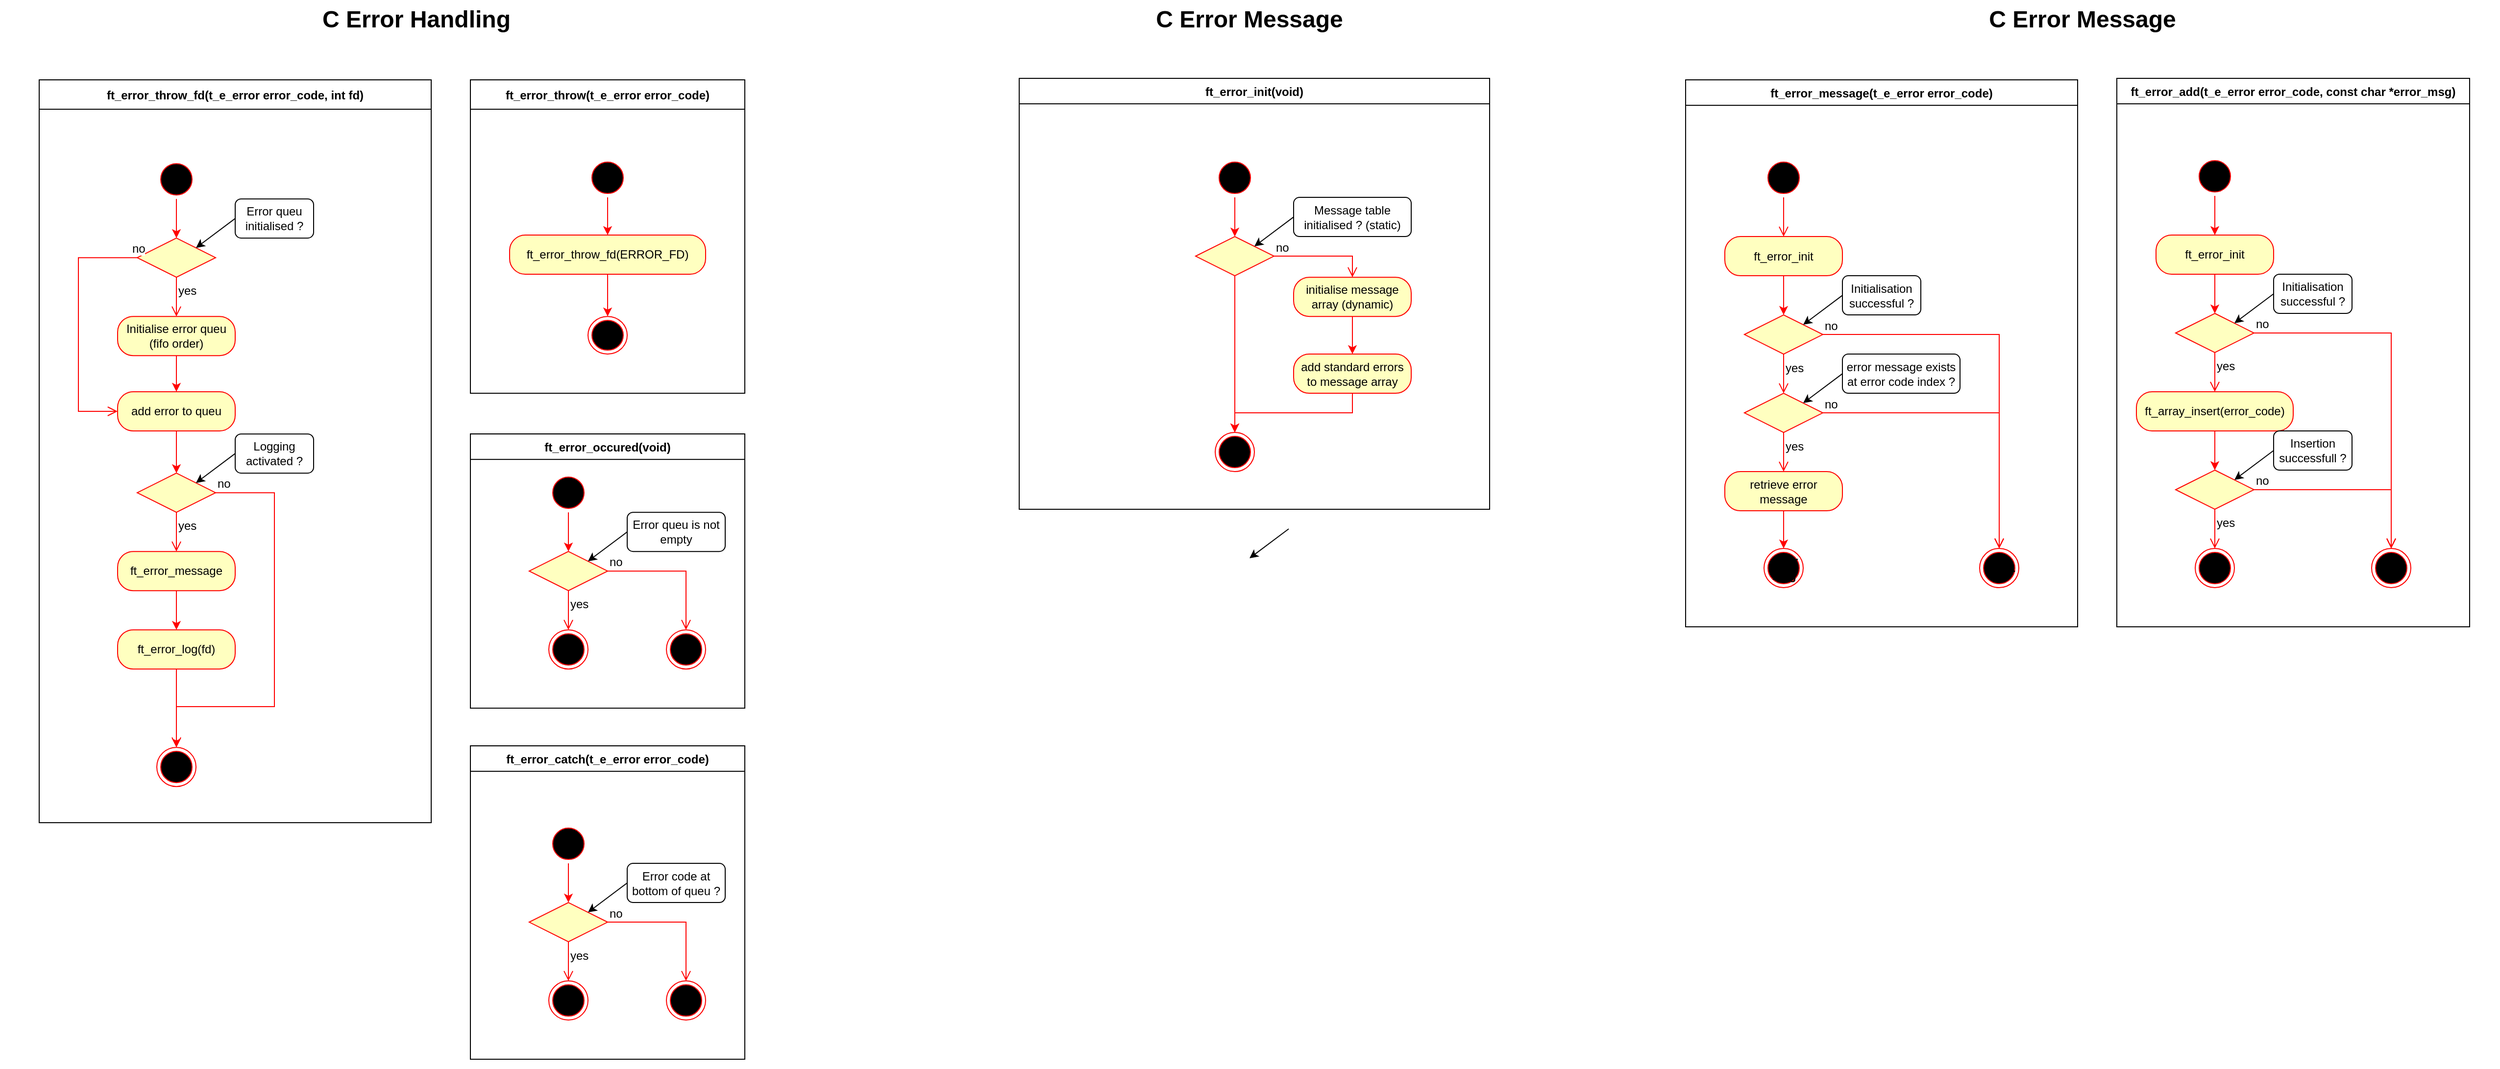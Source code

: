 <mxfile version="20.3.0" type="device"><diagram id="s4nt5JwHu6qUkKBdxJaM" name="Page-1"><mxGraphModel dx="1292" dy="783" grid="1" gridSize="10" guides="1" tooltips="1" connect="1" arrows="1" fold="1" page="1" pageScale="1" pageWidth="850" pageHeight="1100" math="0" shadow="0"><root><mxCell id="0"/><mxCell id="1" parent="0"/><mxCell id="9VE9Xsdnmt-bFw5HhB6M-2" value="" style="rounded=0;whiteSpace=wrap;html=1;strokeColor=default;fontSize=12;fillColor=none;" vertex="1" parent="1"><mxGeometry x="1040" y="80" width="480" height="440" as="geometry"/></mxCell><mxCell id="h3yxT8eMC9dMR3vsySOS-72" value="" style="rounded=0;whiteSpace=wrap;html=1;strokeColor=default;fontSize=12;fillColor=none;" parent="1" vertex="1"><mxGeometry x="1720" y="81.54" width="400" height="558.46" as="geometry"/></mxCell><mxCell id="h3yxT8eMC9dMR3vsySOS-24" value="" style="rounded=0;whiteSpace=wrap;html=1;strokeColor=default;fontSize=12;fillColor=none;" parent="1" vertex="1"><mxGeometry x="480" y="81.54" width="280" height="320" as="geometry"/></mxCell><mxCell id="h3yxT8eMC9dMR3vsySOS-1" value="C Error Handling" style="text;html=1;strokeColor=none;fillColor=none;align=center;verticalAlign=middle;whiteSpace=wrap;rounded=0;fontStyle=1;fontSize=24;" parent="1" vertex="1"><mxGeometry width="850" height="40" as="geometry"/></mxCell><mxCell id="h3yxT8eMC9dMR3vsySOS-196" style="edgeStyle=orthogonalEdgeStyle;rounded=0;sketch=0;orthogonalLoop=1;jettySize=auto;html=1;entryX=0.5;entryY=0;entryDx=0;entryDy=0;strokeColor=#FF0000;fontFamily=Helvetica;fontSize=12;fontColor=#7EA6E0;" parent="1" source="h3yxT8eMC9dMR3vsySOS-3" target="h3yxT8eMC9dMR3vsySOS-195" edge="1"><mxGeometry relative="1" as="geometry"/></mxCell><mxCell id="h3yxT8eMC9dMR3vsySOS-3" value="" style="ellipse;html=1;shape=startState;fillColor=#000000;strokeColor=#ff0000;fontSize=12;" parent="1" vertex="1"><mxGeometry x="600" y="161.54" width="40" height="40" as="geometry"/></mxCell><mxCell id="h3yxT8eMC9dMR3vsySOS-25" value="ft_error_throw(t_e_error error_code)" style="text;align=center;fontStyle=1;verticalAlign=middle;spacingLeft=3;spacingRight=3;strokeColor=default;rotatable=0;points=[[0,0.5],[1,0.5]];portConstraint=eastwest;rounded=0;fontSize=12;fillColor=default;" parent="1" vertex="1"><mxGeometry x="480" y="81.54" width="280" height="30" as="geometry"/></mxCell><mxCell id="h3yxT8eMC9dMR3vsySOS-29" value="" style="rounded=0;whiteSpace=wrap;html=1;strokeColor=default;fontSize=12;fillColor=none;" parent="1" vertex="1"><mxGeometry x="480" y="443.08" width="280" height="280" as="geometry"/></mxCell><mxCell id="h3yxT8eMC9dMR3vsySOS-30" value="ft_error_occured(void)" style="text;align=center;fontStyle=1;verticalAlign=middle;spacingLeft=3;spacingRight=3;strokeColor=default;rotatable=0;points=[[0,0.5],[1,0.5]];portConstraint=eastwest;rounded=0;fontSize=12;fillColor=default;" parent="1" vertex="1"><mxGeometry x="480" y="443.08" width="280" height="26" as="geometry"/></mxCell><mxCell id="h3yxT8eMC9dMR3vsySOS-39" style="edgeStyle=orthogonalEdgeStyle;rounded=0;orthogonalLoop=1;jettySize=auto;html=1;entryX=0.5;entryY=0;entryDx=0;entryDy=0;strokeColor=#FF0000;fontSize=12;" parent="1" source="h3yxT8eMC9dMR3vsySOS-35" target="h3yxT8eMC9dMR3vsySOS-36" edge="1"><mxGeometry relative="1" as="geometry"/></mxCell><mxCell id="h3yxT8eMC9dMR3vsySOS-35" value="" style="ellipse;html=1;shape=startState;fillColor=#000000;strokeColor=#ff0000;fontSize=12;" parent="1" vertex="1"><mxGeometry x="560" y="483.08" width="40" height="40" as="geometry"/></mxCell><mxCell id="h3yxT8eMC9dMR3vsySOS-36" value="" style="rhombus;whiteSpace=wrap;html=1;fillColor=#ffffc0;strokeColor=#ff0000;rounded=0;fontSize=12;" parent="1" vertex="1"><mxGeometry x="540" y="563.08" width="80" height="40" as="geometry"/></mxCell><mxCell id="h3yxT8eMC9dMR3vsySOS-37" value="no" style="edgeStyle=orthogonalEdgeStyle;html=1;align=left;verticalAlign=bottom;endArrow=open;endSize=8;strokeColor=#ff0000;rounded=0;fontSize=12;entryX=0.5;entryY=0;entryDx=0;entryDy=0;" parent="1" source="h3yxT8eMC9dMR3vsySOS-36" target="h3yxT8eMC9dMR3vsySOS-43" edge="1"><mxGeometry x="-1" relative="1" as="geometry"><mxPoint x="720" y="583.08" as="targetPoint"/></mxGeometry></mxCell><mxCell id="h3yxT8eMC9dMR3vsySOS-38" value="yes" style="edgeStyle=orthogonalEdgeStyle;html=1;align=left;verticalAlign=top;endArrow=open;endSize=8;strokeColor=#ff0000;rounded=0;fontSize=12;" parent="1" source="h3yxT8eMC9dMR3vsySOS-36" edge="1"><mxGeometry x="-1" relative="1" as="geometry"><mxPoint x="580" y="643.08" as="targetPoint"/></mxGeometry></mxCell><mxCell id="h3yxT8eMC9dMR3vsySOS-40" value="Error queu is not empty" style="text;html=1;strokeColor=default;fillColor=none;align=center;verticalAlign=middle;whiteSpace=wrap;rounded=1;fontSize=12;" parent="1" vertex="1"><mxGeometry x="640" y="523.08" width="100" height="40" as="geometry"/></mxCell><mxCell id="h3yxT8eMC9dMR3vsySOS-41" style="rounded=0;orthogonalLoop=1;jettySize=auto;html=1;fontSize=12;exitX=0;exitY=0.5;exitDx=0;exitDy=0;entryX=1;entryY=0;entryDx=0;entryDy=0;" parent="1" source="h3yxT8eMC9dMR3vsySOS-40" target="h3yxT8eMC9dMR3vsySOS-36" edge="1"><mxGeometry relative="1" as="geometry"><mxPoint x="600" y="573.08" as="targetPoint"/></mxGeometry></mxCell><mxCell id="h3yxT8eMC9dMR3vsySOS-42" value="true" style="ellipse;html=1;shape=endState;fillColor=#000000;strokeColor=#ff0000;rounded=0;fontSize=12;fontStyle=1" parent="1" vertex="1"><mxGeometry x="560" y="643.08" width="40" height="40" as="geometry"/></mxCell><mxCell id="h3yxT8eMC9dMR3vsySOS-43" value="false" style="ellipse;html=1;shape=endState;fillColor=#000000;strokeColor=#ff0000;rounded=0;fontSize=12;fontStyle=1" parent="1" vertex="1"><mxGeometry x="680" y="643.08" width="40" height="40" as="geometry"/></mxCell><mxCell id="h3yxT8eMC9dMR3vsySOS-44" value="" style="rounded=0;whiteSpace=wrap;html=1;strokeColor=default;fontSize=12;fillColor=none;" parent="1" vertex="1"><mxGeometry x="480" y="761.54" width="280" height="320" as="geometry"/></mxCell><mxCell id="h3yxT8eMC9dMR3vsySOS-45" value="ft_error_catch(t_e_error error_code)" style="text;align=center;fontStyle=1;verticalAlign=middle;spacingLeft=3;spacingRight=3;strokeColor=default;rotatable=0;points=[[0,0.5],[1,0.5]];portConstraint=eastwest;rounded=0;fontSize=12;fillColor=default;" parent="1" vertex="1"><mxGeometry x="480" y="761.54" width="280" height="26" as="geometry"/></mxCell><mxCell id="h3yxT8eMC9dMR3vsySOS-50" style="edgeStyle=orthogonalEdgeStyle;rounded=0;orthogonalLoop=1;jettySize=auto;html=1;entryX=0.5;entryY=0;entryDx=0;entryDy=0;strokeColor=#FF0000;fontSize=12;" parent="1" source="h3yxT8eMC9dMR3vsySOS-46" target="h3yxT8eMC9dMR3vsySOS-47" edge="1"><mxGeometry relative="1" as="geometry"/></mxCell><mxCell id="h3yxT8eMC9dMR3vsySOS-46" value="" style="ellipse;html=1;shape=startState;fillColor=#000000;strokeColor=#ff0000;fontSize=12;" parent="1" vertex="1"><mxGeometry x="560" y="841.54" width="40" height="40" as="geometry"/></mxCell><mxCell id="h3yxT8eMC9dMR3vsySOS-47" value="" style="rhombus;whiteSpace=wrap;html=1;fillColor=#ffffc0;strokeColor=#ff0000;rounded=0;fontSize=12;" parent="1" vertex="1"><mxGeometry x="540" y="921.54" width="80" height="40" as="geometry"/></mxCell><mxCell id="h3yxT8eMC9dMR3vsySOS-48" value="no" style="edgeStyle=orthogonalEdgeStyle;html=1;align=left;verticalAlign=bottom;endArrow=open;endSize=8;strokeColor=#ff0000;rounded=0;fontSize=12;entryX=0.5;entryY=0;entryDx=0;entryDy=0;" parent="1" source="h3yxT8eMC9dMR3vsySOS-47" target="h3yxT8eMC9dMR3vsySOS-56" edge="1"><mxGeometry x="-1" relative="1" as="geometry"><mxPoint x="720" y="941.54" as="targetPoint"/></mxGeometry></mxCell><mxCell id="h3yxT8eMC9dMR3vsySOS-49" value="yes" style="edgeStyle=orthogonalEdgeStyle;html=1;align=left;verticalAlign=top;endArrow=open;endSize=8;strokeColor=#ff0000;rounded=0;fontSize=12;entryX=0.5;entryY=0;entryDx=0;entryDy=0;" parent="1" source="h3yxT8eMC9dMR3vsySOS-47" target="h3yxT8eMC9dMR3vsySOS-53" edge="1"><mxGeometry x="-1" relative="1" as="geometry"><mxPoint x="580" y="1001.54" as="targetPoint"/></mxGeometry></mxCell><mxCell id="h3yxT8eMC9dMR3vsySOS-51" value="Error code at bottom of queu ?" style="text;html=1;strokeColor=default;fillColor=none;align=center;verticalAlign=middle;whiteSpace=wrap;rounded=1;fontSize=12;" parent="1" vertex="1"><mxGeometry x="640" y="881.54" width="100" height="40" as="geometry"/></mxCell><mxCell id="h3yxT8eMC9dMR3vsySOS-52" style="rounded=0;orthogonalLoop=1;jettySize=auto;html=1;fontSize=12;exitX=0;exitY=0.5;exitDx=0;exitDy=0;entryX=1;entryY=0;entryDx=0;entryDy=0;" parent="1" source="h3yxT8eMC9dMR3vsySOS-51" target="h3yxT8eMC9dMR3vsySOS-47" edge="1"><mxGeometry relative="1" as="geometry"><mxPoint x="600.0" y="931.54" as="targetPoint"/></mxGeometry></mxCell><mxCell id="h3yxT8eMC9dMR3vsySOS-53" value="true" style="ellipse;html=1;shape=endState;fillColor=#000000;strokeColor=#ff0000;rounded=0;fontSize=12;fontStyle=1" parent="1" vertex="1"><mxGeometry x="560" y="1001.54" width="40" height="40" as="geometry"/></mxCell><mxCell id="h3yxT8eMC9dMR3vsySOS-56" value="false" style="ellipse;html=1;shape=endState;fillColor=#000000;strokeColor=#ff0000;rounded=0;fontSize=12;fontStyle=1" parent="1" vertex="1"><mxGeometry x="680" y="1001.54" width="40" height="40" as="geometry"/></mxCell><mxCell id="h3yxT8eMC9dMR3vsySOS-57" style="edgeStyle=orthogonalEdgeStyle;rounded=0;orthogonalLoop=1;jettySize=auto;html=1;exitX=0.5;exitY=1;exitDx=0;exitDy=0;strokeColor=#FF0000;fontSize=12;" parent="1" source="h3yxT8eMC9dMR3vsySOS-44" target="h3yxT8eMC9dMR3vsySOS-44" edge="1"><mxGeometry relative="1" as="geometry"/></mxCell><mxCell id="h3yxT8eMC9dMR3vsySOS-71" value="ft_error_message(t_e_error error_code)" style="text;align=center;fontStyle=1;verticalAlign=middle;spacingLeft=3;spacingRight=3;strokeColor=default;rotatable=0;points=[[0,0.5],[1,0.5]];portConstraint=eastwest;rounded=0;fontSize=12;fillColor=default;" parent="1" vertex="1"><mxGeometry x="1720" y="81.54" width="400" height="26" as="geometry"/></mxCell><mxCell id="h3yxT8eMC9dMR3vsySOS-73" value="" style="ellipse;html=1;shape=startState;fillColor=#000000;strokeColor=#ff0000;rounded=0;fontSize=12;" parent="1" vertex="1"><mxGeometry x="1800" y="161.54" width="40" height="40" as="geometry"/></mxCell><mxCell id="h3yxT8eMC9dMR3vsySOS-74" value="" style="edgeStyle=orthogonalEdgeStyle;html=1;verticalAlign=bottom;endArrow=open;endSize=8;strokeColor=#ff0000;rounded=0;fontSize=12;entryX=0.5;entryY=0;entryDx=0;entryDy=0;" parent="1" source="h3yxT8eMC9dMR3vsySOS-73" target="h3yxT8eMC9dMR3vsySOS-95" edge="1"><mxGeometry relative="1" as="geometry"><mxPoint x="1820" y="241.54" as="targetPoint"/></mxGeometry></mxCell><mxCell id="h3yxT8eMC9dMR3vsySOS-82" value="ft_error_init(void)" style="text;align=center;fontStyle=1;verticalAlign=middle;spacingLeft=3;spacingRight=3;strokeColor=default;rotatable=0;points=[[0,0.5],[1,0.5]];portConstraint=eastwest;rounded=0;fontSize=12;fillColor=default;" parent="1" vertex="1"><mxGeometry x="1040" y="80" width="480" height="26" as="geometry"/></mxCell><mxCell id="h3yxT8eMC9dMR3vsySOS-92" style="edgeStyle=orthogonalEdgeStyle;rounded=0;orthogonalLoop=1;jettySize=auto;html=1;entryX=0.5;entryY=0;entryDx=0;entryDy=0;strokeColor=#FF0000;fontFamily=Helvetica;fontSize=12;fontColor=default;" parent="1" source="h3yxT8eMC9dMR3vsySOS-84" target="h3yxT8eMC9dMR3vsySOS-87" edge="1"><mxGeometry relative="1" as="geometry"/></mxCell><mxCell id="h3yxT8eMC9dMR3vsySOS-84" value="" style="ellipse;html=1;shape=startState;fillColor=#000000;strokeColor=#ff0000;rounded=0;fontSize=12;" parent="1" vertex="1"><mxGeometry x="1240" y="161.54" width="40" height="40" as="geometry"/></mxCell><mxCell id="h3yxT8eMC9dMR3vsySOS-128" style="edgeStyle=orthogonalEdgeStyle;rounded=0;orthogonalLoop=1;jettySize=auto;html=1;entryX=0.5;entryY=0;entryDx=0;entryDy=0;strokeColor=#FF0000;fontFamily=Helvetica;fontSize=12;fontColor=default;" parent="1" source="h3yxT8eMC9dMR3vsySOS-85" target="h3yxT8eMC9dMR3vsySOS-131" edge="1"><mxGeometry relative="1" as="geometry"><mxPoint x="1380" y="401.54" as="targetPoint"/></mxGeometry></mxCell><mxCell id="h3yxT8eMC9dMR3vsySOS-85" value="initialise message array (dynamic)" style="rounded=1;whiteSpace=wrap;html=1;arcSize=40;fontColor=#000000;fillColor=#ffffc0;strokeColor=#ff0000;fontSize=12;" parent="1" vertex="1"><mxGeometry x="1320" y="283.08" width="120" height="40" as="geometry"/></mxCell><mxCell id="h3yxT8eMC9dMR3vsySOS-138" style="edgeStyle=orthogonalEdgeStyle;rounded=0;orthogonalLoop=1;jettySize=auto;html=1;exitX=0.5;exitY=1;exitDx=0;exitDy=0;entryX=0.5;entryY=0;entryDx=0;entryDy=0;strokeColor=#FF0000;fontFamily=Helvetica;fontSize=12;fontColor=default;" parent="1" source="h3yxT8eMC9dMR3vsySOS-87" target="h3yxT8eMC9dMR3vsySOS-124" edge="1"><mxGeometry relative="1" as="geometry"/></mxCell><mxCell id="h3yxT8eMC9dMR3vsySOS-87" value="" style="rhombus;whiteSpace=wrap;html=1;fillColor=#ffffc0;strokeColor=#ff0000;rounded=0;fontFamily=Helvetica;fontSize=12;fontColor=default;" parent="1" vertex="1"><mxGeometry x="1220" y="241.54" width="80" height="40" as="geometry"/></mxCell><mxCell id="h3yxT8eMC9dMR3vsySOS-88" value="no" style="edgeStyle=orthogonalEdgeStyle;html=1;align=left;verticalAlign=bottom;endArrow=open;endSize=8;strokeColor=#ff0000;rounded=0;fontFamily=Helvetica;fontSize=12;fontColor=default;entryX=0.5;entryY=0;entryDx=0;entryDy=0;" parent="1" source="h3yxT8eMC9dMR3vsySOS-87" target="h3yxT8eMC9dMR3vsySOS-85" edge="1"><mxGeometry x="-1" relative="1" as="geometry"><mxPoint x="1400" y="261.54" as="targetPoint"/></mxGeometry></mxCell><mxCell id="h3yxT8eMC9dMR3vsySOS-90" value="Message table initialised ? (static)" style="text;html=1;strokeColor=default;fillColor=none;align=center;verticalAlign=middle;whiteSpace=wrap;rounded=1;fontSize=12;" parent="1" vertex="1"><mxGeometry x="1320" y="201.54" width="120" height="40" as="geometry"/></mxCell><mxCell id="h3yxT8eMC9dMR3vsySOS-91" style="rounded=0;orthogonalLoop=1;jettySize=auto;html=1;fontSize=12;exitX=0;exitY=0.5;exitDx=0;exitDy=0;entryX=1;entryY=0;entryDx=0;entryDy=0;" parent="1" source="h3yxT8eMC9dMR3vsySOS-90" edge="1"><mxGeometry relative="1" as="geometry"><mxPoint x="1280" y="251.54" as="targetPoint"/></mxGeometry></mxCell><mxCell id="h3yxT8eMC9dMR3vsySOS-145" style="edgeStyle=orthogonalEdgeStyle;rounded=0;orthogonalLoop=1;jettySize=auto;html=1;entryX=0.5;entryY=0;entryDx=0;entryDy=0;strokeColor=#FF0000;fontFamily=Helvetica;fontSize=12;fontColor=default;" parent="1" source="h3yxT8eMC9dMR3vsySOS-95" target="h3yxT8eMC9dMR3vsySOS-140" edge="1"><mxGeometry relative="1" as="geometry"/></mxCell><mxCell id="h3yxT8eMC9dMR3vsySOS-95" value="ft_error_init" style="rounded=1;whiteSpace=wrap;html=1;arcSize=40;fontColor=#000000;fillColor=#ffffc0;strokeColor=#ff0000;fontSize=12;" parent="1" vertex="1"><mxGeometry x="1760" y="241.54" width="120" height="40" as="geometry"/></mxCell><mxCell id="h3yxT8eMC9dMR3vsySOS-102" value="" style="rhombus;whiteSpace=wrap;html=1;fillColor=#ffffc0;strokeColor=#ff0000;rounded=0;fontFamily=Helvetica;fontSize=12;fontColor=default;" parent="1" vertex="1"><mxGeometry x="1780" y="401.54" width="80" height="40" as="geometry"/></mxCell><mxCell id="h3yxT8eMC9dMR3vsySOS-103" value="no" style="edgeStyle=orthogonalEdgeStyle;html=1;align=left;verticalAlign=bottom;endArrow=open;endSize=8;strokeColor=#ff0000;rounded=0;fontFamily=Helvetica;fontSize=12;fontColor=default;entryX=0.5;entryY=0;entryDx=0;entryDy=0;" parent="1" source="h3yxT8eMC9dMR3vsySOS-102" target="h3yxT8eMC9dMR3vsySOS-109" edge="1"><mxGeometry x="-1" relative="1" as="geometry"><mxPoint x="1960" y="421.54" as="targetPoint"/></mxGeometry></mxCell><mxCell id="h3yxT8eMC9dMR3vsySOS-104" value="yes" style="edgeStyle=orthogonalEdgeStyle;html=1;align=left;verticalAlign=top;endArrow=open;endSize=8;strokeColor=#ff0000;rounded=0;fontFamily=Helvetica;fontSize=12;fontColor=default;entryX=0.5;entryY=0;entryDx=0;entryDy=0;" parent="1" source="h3yxT8eMC9dMR3vsySOS-102" target="h3yxT8eMC9dMR3vsySOS-224" edge="1"><mxGeometry x="-1" relative="1" as="geometry"><mxPoint x="1820" y="481.54" as="targetPoint"/></mxGeometry></mxCell><mxCell id="h3yxT8eMC9dMR3vsySOS-105" value="error message exists at error code index ?" style="text;html=1;strokeColor=default;fillColor=none;align=center;verticalAlign=middle;whiteSpace=wrap;rounded=1;fontSize=12;" parent="1" vertex="1"><mxGeometry x="1880" y="361.54" width="120" height="40" as="geometry"/></mxCell><mxCell id="h3yxT8eMC9dMR3vsySOS-106" style="rounded=0;orthogonalLoop=1;jettySize=auto;html=1;fontSize=12;exitX=0;exitY=0.5;exitDx=0;exitDy=0;entryX=1;entryY=0;entryDx=0;entryDy=0;" parent="1" source="h3yxT8eMC9dMR3vsySOS-105" target="h3yxT8eMC9dMR3vsySOS-102" edge="1"><mxGeometry relative="1" as="geometry"><mxPoint x="1840" y="411.54" as="targetPoint"/></mxGeometry></mxCell><mxCell id="h3yxT8eMC9dMR3vsySOS-109" value="NULL" style="ellipse;html=1;shape=endState;fillColor=#000000;strokeColor=#ff0000;rounded=0;fontFamily=Helvetica;fontSize=12;fontColor=default;fontStyle=1" parent="1" vertex="1"><mxGeometry x="2020" y="560" width="40" height="40" as="geometry"/></mxCell><mxCell id="h3yxT8eMC9dMR3vsySOS-110" value="" style="rounded=0;whiteSpace=wrap;html=1;strokeColor=default;fontSize=12;fillColor=none;" parent="1" vertex="1"><mxGeometry x="2160" y="80.0" width="360" height="560" as="geometry"/></mxCell><mxCell id="h3yxT8eMC9dMR3vsySOS-111" value="ft_error_add(t_e_error error_code, const char *error_msg)" style="text;align=center;fontStyle=1;verticalAlign=middle;spacingLeft=3;spacingRight=3;strokeColor=default;rotatable=0;points=[[0,0.5],[1,0.5]];portConstraint=eastwest;rounded=0;fontSize=12;fillColor=default;" parent="1" vertex="1"><mxGeometry x="2160" y="80.0" width="360" height="26" as="geometry"/></mxCell><mxCell id="h3yxT8eMC9dMR3vsySOS-155" style="edgeStyle=orthogonalEdgeStyle;rounded=0;orthogonalLoop=1;jettySize=auto;html=1;entryX=0.5;entryY=0;entryDx=0;entryDy=0;strokeColor=#FF0000;fontFamily=Helvetica;fontSize=12;fontColor=default;" parent="1" source="h3yxT8eMC9dMR3vsySOS-112" target="h3yxT8eMC9dMR3vsySOS-150" edge="1"><mxGeometry relative="1" as="geometry"/></mxCell><mxCell id="h3yxT8eMC9dMR3vsySOS-112" value="" style="ellipse;html=1;shape=startState;fillColor=#000000;strokeColor=#ff0000;rounded=0;fontSize=12;" parent="1" vertex="1"><mxGeometry x="2240" y="160.0" width="40" height="40" as="geometry"/></mxCell><mxCell id="h3yxT8eMC9dMR3vsySOS-121" style="edgeStyle=orthogonalEdgeStyle;rounded=0;orthogonalLoop=1;jettySize=auto;html=1;entryX=0.5;entryY=0;entryDx=0;entryDy=0;strokeColor=#FF0000;fontFamily=Helvetica;fontSize=12;fontColor=default;" parent="1" source="h3yxT8eMC9dMR3vsySOS-113" target="h3yxT8eMC9dMR3vsySOS-115" edge="1"><mxGeometry relative="1" as="geometry"/></mxCell><mxCell id="h3yxT8eMC9dMR3vsySOS-113" value="ft_array_insert(error_code)" style="rounded=1;whiteSpace=wrap;html=1;arcSize=40;fontColor=#000000;fillColor=#ffffc0;strokeColor=#ff0000;fontSize=12;" parent="1" vertex="1"><mxGeometry x="2180" y="400" width="160" height="40" as="geometry"/></mxCell><mxCell id="h3yxT8eMC9dMR3vsySOS-115" value="&amp;nbsp;" style="rhombus;whiteSpace=wrap;html=1;fillColor=#ffffc0;strokeColor=#ff0000;rounded=0;fontFamily=Helvetica;fontSize=12;fontColor=default;" parent="1" vertex="1"><mxGeometry x="2220" y="480" width="80" height="40" as="geometry"/></mxCell><mxCell id="h3yxT8eMC9dMR3vsySOS-116" value="no" style="edgeStyle=orthogonalEdgeStyle;html=1;align=left;verticalAlign=bottom;endArrow=open;endSize=8;strokeColor=#ff0000;rounded=0;fontFamily=Helvetica;fontSize=12;fontColor=default;entryX=0;entryY=0.5;entryDx=0;entryDy=0;" parent="1" source="h3yxT8eMC9dMR3vsySOS-115" target="h3yxT8eMC9dMR3vsySOS-123" edge="1"><mxGeometry x="-1" relative="1" as="geometry"><mxPoint x="2400" y="500" as="targetPoint"/></mxGeometry></mxCell><mxCell id="h3yxT8eMC9dMR3vsySOS-117" value="yes" style="edgeStyle=orthogonalEdgeStyle;html=1;align=left;verticalAlign=top;endArrow=open;endSize=8;strokeColor=#ff0000;rounded=0;fontFamily=Helvetica;fontSize=12;fontColor=default;" parent="1" source="h3yxT8eMC9dMR3vsySOS-115" edge="1"><mxGeometry x="-1" relative="1" as="geometry"><mxPoint x="2260" y="560" as="targetPoint"/></mxGeometry></mxCell><mxCell id="h3yxT8eMC9dMR3vsySOS-118" style="rounded=0;orthogonalLoop=1;jettySize=auto;html=1;fontSize=12;exitX=0;exitY=0.5;exitDx=0;exitDy=0;entryX=1;entryY=0;entryDx=0;entryDy=0;" parent="1" source="h3yxT8eMC9dMR3vsySOS-119" edge="1"><mxGeometry relative="1" as="geometry"><mxPoint x="2280" y="490" as="targetPoint"/></mxGeometry></mxCell><mxCell id="h3yxT8eMC9dMR3vsySOS-119" value="Insertion successfull ?" style="text;html=1;strokeColor=default;fillColor=none;align=center;verticalAlign=middle;whiteSpace=wrap;rounded=1;fontSize=12;" parent="1" vertex="1"><mxGeometry x="2320" y="440" width="80" height="40" as="geometry"/></mxCell><mxCell id="h3yxT8eMC9dMR3vsySOS-122" value="0" style="ellipse;html=1;shape=endState;fillColor=#000000;strokeColor=#ff0000;rounded=0;fontFamily=Helvetica;fontSize=12;fontColor=default;fontStyle=1" parent="1" vertex="1"><mxGeometry x="2240" y="560" width="40" height="40" as="geometry"/></mxCell><mxCell id="h3yxT8eMC9dMR3vsySOS-123" value="1" style="ellipse;html=1;shape=endState;fillColor=#000000;strokeColor=#ff0000;rounded=0;fontFamily=Helvetica;fontSize=12;fontColor=default;fontStyle=1;direction=south;" parent="1" vertex="1"><mxGeometry x="2420" y="560" width="40" height="40" as="geometry"/></mxCell><mxCell id="h3yxT8eMC9dMR3vsySOS-124" value="0" style="ellipse;html=1;shape=endState;fillColor=#000000;strokeColor=#ff0000;rounded=0;fontFamily=Helvetica;fontSize=12;fontColor=default;fontStyle=1" parent="1" vertex="1"><mxGeometry x="1240" y="441.54" width="40" height="40" as="geometry"/></mxCell><mxCell id="h3yxT8eMC9dMR3vsySOS-137" style="edgeStyle=orthogonalEdgeStyle;rounded=0;orthogonalLoop=1;jettySize=auto;html=1;exitX=0.5;exitY=1;exitDx=0;exitDy=0;entryX=0.5;entryY=0;entryDx=0;entryDy=0;strokeColor=#FF0000;fontFamily=Helvetica;fontSize=12;fontColor=default;" parent="1" source="h3yxT8eMC9dMR3vsySOS-131" target="h3yxT8eMC9dMR3vsySOS-124" edge="1"><mxGeometry relative="1" as="geometry"><mxPoint x="1535" y="561.54" as="targetPoint"/></mxGeometry></mxCell><mxCell id="h3yxT8eMC9dMR3vsySOS-131" value="add standard errors to message array" style="rounded=1;whiteSpace=wrap;html=1;arcSize=40;fontColor=#000000;fillColor=#ffffc0;strokeColor=#ff0000;fontSize=12;" parent="1" vertex="1"><mxGeometry x="1320" y="361.54" width="120" height="40" as="geometry"/></mxCell><mxCell id="h3yxT8eMC9dMR3vsySOS-136" style="rounded=0;orthogonalLoop=1;jettySize=auto;html=1;fontSize=12;exitX=0;exitY=0.5;exitDx=0;exitDy=0;entryX=1;entryY=0;entryDx=0;entryDy=0;" parent="1" target="h3yxT8eMC9dMR3vsySOS-132" edge="1"><mxGeometry relative="1" as="geometry"><mxPoint x="1275" y="570" as="targetPoint"/><mxPoint x="1315" y="540" as="sourcePoint"/></mxGeometry></mxCell><mxCell id="h3yxT8eMC9dMR3vsySOS-140" value="" style="rhombus;whiteSpace=wrap;html=1;fillColor=#ffffc0;strokeColor=#ff0000;rounded=0;fontFamily=Helvetica;fontSize=12;fontColor=default;" parent="1" vertex="1"><mxGeometry x="1780" y="321.54" width="80" height="40" as="geometry"/></mxCell><mxCell id="h3yxT8eMC9dMR3vsySOS-141" value="no" style="edgeStyle=orthogonalEdgeStyle;html=1;align=left;verticalAlign=bottom;endArrow=open;endSize=8;strokeColor=#ff0000;rounded=0;fontFamily=Helvetica;fontSize=12;fontColor=default;entryX=0.5;entryY=0;entryDx=0;entryDy=0;" parent="1" source="h3yxT8eMC9dMR3vsySOS-140" target="h3yxT8eMC9dMR3vsySOS-109" edge="1"><mxGeometry x="-1" relative="1" as="geometry"><mxPoint x="1960" y="341.54" as="targetPoint"/></mxGeometry></mxCell><mxCell id="h3yxT8eMC9dMR3vsySOS-142" value="yes" style="edgeStyle=orthogonalEdgeStyle;html=1;align=left;verticalAlign=top;endArrow=open;endSize=8;strokeColor=#ff0000;rounded=0;fontFamily=Helvetica;fontSize=12;fontColor=default;entryX=0.5;entryY=0;entryDx=0;entryDy=0;" parent="1" source="h3yxT8eMC9dMR3vsySOS-140" target="h3yxT8eMC9dMR3vsySOS-102" edge="1"><mxGeometry x="-1" relative="1" as="geometry"><mxPoint x="1820" y="401.54" as="targetPoint"/></mxGeometry></mxCell><mxCell id="h3yxT8eMC9dMR3vsySOS-143" value="Initialisation&lt;br&gt;successful ?" style="text;html=1;strokeColor=default;fillColor=none;align=center;verticalAlign=middle;whiteSpace=wrap;rounded=1;fontSize=12;" parent="1" vertex="1"><mxGeometry x="1880" y="281.54" width="80" height="40" as="geometry"/></mxCell><mxCell id="h3yxT8eMC9dMR3vsySOS-144" style="rounded=0;orthogonalLoop=1;jettySize=auto;html=1;fontSize=12;exitX=0;exitY=0.5;exitDx=0;exitDy=0;entryX=1;entryY=0;entryDx=0;entryDy=0;" parent="1" source="h3yxT8eMC9dMR3vsySOS-143" target="h3yxT8eMC9dMR3vsySOS-140" edge="1"><mxGeometry relative="1" as="geometry"><mxPoint x="1840" y="331.54" as="targetPoint"/></mxGeometry></mxCell><mxCell id="h3yxT8eMC9dMR3vsySOS-149" style="edgeStyle=orthogonalEdgeStyle;rounded=0;orthogonalLoop=1;jettySize=auto;html=1;entryX=0.5;entryY=0;entryDx=0;entryDy=0;strokeColor=#FF0000;fontFamily=Helvetica;fontSize=12;fontColor=default;" parent="1" source="h3yxT8eMC9dMR3vsySOS-150" target="h3yxT8eMC9dMR3vsySOS-151" edge="1"><mxGeometry relative="1" as="geometry"/></mxCell><mxCell id="h3yxT8eMC9dMR3vsySOS-150" value="ft_error_init" style="rounded=1;whiteSpace=wrap;html=1;arcSize=40;fontColor=#000000;fillColor=#ffffc0;strokeColor=#ff0000;fontSize=12;" parent="1" vertex="1"><mxGeometry x="2200" y="240.0" width="120" height="40" as="geometry"/></mxCell><mxCell id="h3yxT8eMC9dMR3vsySOS-151" value="" style="rhombus;whiteSpace=wrap;html=1;fillColor=#ffffc0;strokeColor=#ff0000;rounded=0;fontFamily=Helvetica;fontSize=12;fontColor=default;" parent="1" vertex="1"><mxGeometry x="2220" y="320" width="80" height="40" as="geometry"/></mxCell><mxCell id="h3yxT8eMC9dMR3vsySOS-152" value="yes" style="edgeStyle=orthogonalEdgeStyle;html=1;align=left;verticalAlign=top;endArrow=open;endSize=8;strokeColor=#ff0000;rounded=0;fontFamily=Helvetica;fontSize=12;fontColor=default;entryX=0.5;entryY=0;entryDx=0;entryDy=0;" parent="1" source="h3yxT8eMC9dMR3vsySOS-151" target="h3yxT8eMC9dMR3vsySOS-113" edge="1"><mxGeometry x="-1" relative="1" as="geometry"><mxPoint x="2260" y="400" as="targetPoint"/></mxGeometry></mxCell><mxCell id="h3yxT8eMC9dMR3vsySOS-153" value="Initialisation&lt;br&gt;successful ?" style="text;html=1;strokeColor=default;fillColor=none;align=center;verticalAlign=middle;whiteSpace=wrap;rounded=1;fontSize=12;" parent="1" vertex="1"><mxGeometry x="2320" y="280" width="80" height="40" as="geometry"/></mxCell><mxCell id="h3yxT8eMC9dMR3vsySOS-154" style="rounded=0;orthogonalLoop=1;jettySize=auto;html=1;fontSize=12;exitX=0;exitY=0.5;exitDx=0;exitDy=0;entryX=1;entryY=0;entryDx=0;entryDy=0;" parent="1" source="h3yxT8eMC9dMR3vsySOS-153" target="h3yxT8eMC9dMR3vsySOS-151" edge="1"><mxGeometry relative="1" as="geometry"><mxPoint x="2280" y="330" as="targetPoint"/></mxGeometry></mxCell><mxCell id="h3yxT8eMC9dMR3vsySOS-156" value="no" style="edgeStyle=orthogonalEdgeStyle;html=1;align=left;verticalAlign=bottom;endArrow=open;endSize=8;strokeColor=#ff0000;rounded=0;fontFamily=Helvetica;fontSize=12;fontColor=default;entryX=0;entryY=0.5;entryDx=0;entryDy=0;exitX=1;exitY=0.5;exitDx=0;exitDy=0;" parent="1" source="h3yxT8eMC9dMR3vsySOS-151" target="h3yxT8eMC9dMR3vsySOS-123" edge="1"><mxGeometry x="-1" relative="1" as="geometry"><mxPoint x="2490" y="-70.0" as="targetPoint"/><mxPoint x="2310" y="-210.0" as="sourcePoint"/><Array as="points"><mxPoint x="2440" y="340"/><mxPoint x="2440" y="560"/></Array></mxGeometry></mxCell><mxCell id="h3yxT8eMC9dMR3vsySOS-158" style="edgeStyle=orthogonalEdgeStyle;rounded=0;orthogonalLoop=1;jettySize=auto;html=1;exitX=0.5;exitY=1;exitDx=0;exitDy=0;strokeColor=#FF0000;fontFamily=Helvetica;fontSize=12;fontColor=default;" parent="1" source="h3yxT8eMC9dMR3vsySOS-110" target="h3yxT8eMC9dMR3vsySOS-110" edge="1"><mxGeometry relative="1" as="geometry"/></mxCell><mxCell id="h3yxT8eMC9dMR3vsySOS-159" value="C Error Message" style="text;html=1;strokeColor=none;fillColor=none;align=center;verticalAlign=middle;whiteSpace=wrap;rounded=0;fontStyle=1;fontSize=24;" parent="1" vertex="1"><mxGeometry x="850" width="850" height="40" as="geometry"/></mxCell><mxCell id="h3yxT8eMC9dMR3vsySOS-160" value="C Error Message" style="text;html=1;strokeColor=none;fillColor=none;align=center;verticalAlign=middle;whiteSpace=wrap;rounded=0;fontStyle=1;fontSize=24;" parent="1" vertex="1"><mxGeometry x="1700" width="850" height="40" as="geometry"/></mxCell><mxCell id="h3yxT8eMC9dMR3vsySOS-167" value="" style="rounded=0;whiteSpace=wrap;html=1;strokeColor=default;fontSize=12;fillColor=none;" parent="1" vertex="1"><mxGeometry x="40" y="81.54" width="400" height="758.46" as="geometry"/></mxCell><mxCell id="h3yxT8eMC9dMR3vsySOS-168" style="edgeStyle=orthogonalEdgeStyle;rounded=0;orthogonalLoop=1;jettySize=auto;html=1;entryX=0.5;entryY=0;entryDx=0;entryDy=0;strokeColor=#FF0000;fontFamily=Helvetica;fontSize=12;fontColor=default;" parent="1" source="h3yxT8eMC9dMR3vsySOS-169" target="h3yxT8eMC9dMR3vsySOS-170" edge="1"><mxGeometry relative="1" as="geometry"/></mxCell><mxCell id="h3yxT8eMC9dMR3vsySOS-169" value="" style="ellipse;html=1;shape=startState;fillColor=#000000;strokeColor=#ff0000;fontSize=12;" parent="1" vertex="1"><mxGeometry x="160" y="163.08" width="40" height="40" as="geometry"/></mxCell><mxCell id="h3yxT8eMC9dMR3vsySOS-170" value="" style="rhombus;whiteSpace=wrap;html=1;fillColor=#ffffc0;strokeColor=#ff0000;fontSize=12;" parent="1" vertex="1"><mxGeometry x="140" y="243.08" width="80" height="40" as="geometry"/></mxCell><mxCell id="h3yxT8eMC9dMR3vsySOS-172" value="yes" style="edgeStyle=orthogonalEdgeStyle;html=1;align=left;verticalAlign=top;endArrow=open;endSize=8;strokeColor=#ff0000;rounded=0;fontSize=12;" parent="1" source="h3yxT8eMC9dMR3vsySOS-170" edge="1"><mxGeometry x="-1" relative="1" as="geometry"><mxPoint x="180" y="323.08" as="targetPoint"/></mxGeometry></mxCell><mxCell id="h3yxT8eMC9dMR3vsySOS-173" style="rounded=0;orthogonalLoop=1;jettySize=auto;html=1;entryX=1;entryY=0;entryDx=0;entryDy=0;fontSize=12;exitX=0;exitY=0.5;exitDx=0;exitDy=0;" parent="1" source="h3yxT8eMC9dMR3vsySOS-174" target="h3yxT8eMC9dMR3vsySOS-170" edge="1"><mxGeometry relative="1" as="geometry"/></mxCell><mxCell id="h3yxT8eMC9dMR3vsySOS-174" value="Error queu initialised ?" style="text;html=1;strokeColor=default;fillColor=none;align=center;verticalAlign=middle;whiteSpace=wrap;rounded=1;fontSize=12;" parent="1" vertex="1"><mxGeometry x="240" y="203.08" width="80" height="40" as="geometry"/></mxCell><mxCell id="h3yxT8eMC9dMR3vsySOS-209" style="edgeStyle=orthogonalEdgeStyle;rounded=0;sketch=0;orthogonalLoop=1;jettySize=auto;html=1;entryX=0.5;entryY=0;entryDx=0;entryDy=0;strokeColor=#FF0000;fontFamily=Helvetica;fontSize=12;fontColor=#7EA6E0;" parent="1" source="h3yxT8eMC9dMR3vsySOS-176" target="h3yxT8eMC9dMR3vsySOS-178" edge="1"><mxGeometry relative="1" as="geometry"><mxPoint x="180" y="401.54" as="targetPoint"/></mxGeometry></mxCell><mxCell id="h3yxT8eMC9dMR3vsySOS-176" value="Initialise error queu (fifo order)" style="rounded=1;whiteSpace=wrap;html=1;arcSize=40;fontColor=#000000;fillColor=#ffffc0;strokeColor=#ff0000;fontSize=12;" parent="1" vertex="1"><mxGeometry x="120" y="323.08" width="120" height="40" as="geometry"/></mxCell><mxCell id="h3yxT8eMC9dMR3vsySOS-218" style="edgeStyle=orthogonalEdgeStyle;rounded=0;sketch=0;orthogonalLoop=1;jettySize=auto;html=1;exitX=0.5;exitY=1;exitDx=0;exitDy=0;entryX=0.5;entryY=0;entryDx=0;entryDy=0;strokeColor=#FF0000;fontFamily=Helvetica;fontSize=12;fontColor=#7EA6E0;" parent="1" source="h3yxT8eMC9dMR3vsySOS-178" target="h3yxT8eMC9dMR3vsySOS-180" edge="1"><mxGeometry relative="1" as="geometry"><mxPoint x="180" y="480" as="targetPoint"/></mxGeometry></mxCell><mxCell id="h3yxT8eMC9dMR3vsySOS-178" value="add error to queu" style="rounded=1;whiteSpace=wrap;html=1;arcSize=40;fontColor=#000000;fillColor=#ffffc0;strokeColor=#ff0000;fontSize=12;" parent="1" vertex="1"><mxGeometry x="120" y="400.0" width="120" height="40" as="geometry"/></mxCell><mxCell id="h3yxT8eMC9dMR3vsySOS-179" value="ft_error_throw_fd(t_e_error error_code, int fd)" style="text;align=center;fontStyle=1;verticalAlign=middle;spacingLeft=3;spacingRight=3;strokeColor=default;rotatable=0;points=[[0,0.5],[1,0.5]];portConstraint=eastwest;rounded=0;fontSize=12;fillColor=default;" parent="1" vertex="1"><mxGeometry x="40" y="81.54" width="400" height="30" as="geometry"/></mxCell><mxCell id="h3yxT8eMC9dMR3vsySOS-180" value="" style="rhombus;whiteSpace=wrap;html=1;fillColor=#ffffc0;strokeColor=#ff0000;rounded=0;fontSize=12;" parent="1" vertex="1"><mxGeometry x="140" y="483.08" width="80" height="40" as="geometry"/></mxCell><mxCell id="h3yxT8eMC9dMR3vsySOS-181" value="no" style="edgeStyle=orthogonalEdgeStyle;html=1;align=left;verticalAlign=bottom;endArrow=open;endSize=8;strokeColor=#ff0000;rounded=0;fontSize=12;entryX=0.5;entryY=0;entryDx=0;entryDy=0;" parent="1" source="h3yxT8eMC9dMR3vsySOS-180" target="h3yxT8eMC9dMR3vsySOS-189" edge="1"><mxGeometry x="-1" relative="1" as="geometry"><mxPoint x="320" y="503.08" as="targetPoint"/><Array as="points"><mxPoint x="280" y="502.54"/><mxPoint x="280" y="721.54"/><mxPoint x="180" y="721.54"/></Array></mxGeometry></mxCell><mxCell id="h3yxT8eMC9dMR3vsySOS-182" value="yes" style="edgeStyle=orthogonalEdgeStyle;html=1;align=left;verticalAlign=top;endArrow=open;endSize=8;strokeColor=#ff0000;rounded=0;fontSize=12;" parent="1" source="h3yxT8eMC9dMR3vsySOS-180" edge="1"><mxGeometry x="-1" relative="1" as="geometry"><mxPoint x="180" y="563.08" as="targetPoint"/></mxGeometry></mxCell><mxCell id="h3yxT8eMC9dMR3vsySOS-183" style="rounded=0;orthogonalLoop=1;jettySize=auto;html=1;entryX=1;entryY=0;entryDx=0;entryDy=0;fontSize=12;exitX=0;exitY=0.5;exitDx=0;exitDy=0;" parent="1" source="h3yxT8eMC9dMR3vsySOS-184" edge="1"><mxGeometry relative="1" as="geometry"><mxPoint x="200" y="493.08" as="targetPoint"/></mxGeometry></mxCell><mxCell id="h3yxT8eMC9dMR3vsySOS-184" value="Logging activated ?" style="text;html=1;strokeColor=default;fillColor=none;align=center;verticalAlign=middle;whiteSpace=wrap;rounded=1;fontSize=12;" parent="1" vertex="1"><mxGeometry x="240" y="443.08" width="80" height="40" as="geometry"/></mxCell><mxCell id="h3yxT8eMC9dMR3vsySOS-185" style="edgeStyle=orthogonalEdgeStyle;rounded=0;orthogonalLoop=1;jettySize=auto;html=1;entryX=0.5;entryY=0;entryDx=0;entryDy=0;strokeColor=#FF0000;fontSize=12;" parent="1" source="h3yxT8eMC9dMR3vsySOS-186" target="h3yxT8eMC9dMR3vsySOS-188" edge="1"><mxGeometry relative="1" as="geometry"/></mxCell><mxCell id="h3yxT8eMC9dMR3vsySOS-186" value="ft_error_message" style="rounded=1;whiteSpace=wrap;html=1;arcSize=40;fontColor=#000000;fillColor=#ffffc0;strokeColor=#ff0000;fontSize=12;" parent="1" vertex="1"><mxGeometry x="120" y="563.08" width="120" height="40" as="geometry"/></mxCell><mxCell id="h3yxT8eMC9dMR3vsySOS-187" style="edgeStyle=orthogonalEdgeStyle;rounded=0;orthogonalLoop=1;jettySize=auto;html=1;entryX=0.5;entryY=0;entryDx=0;entryDy=0;strokeColor=#FF0000;fontSize=12;" parent="1" source="h3yxT8eMC9dMR3vsySOS-188" target="h3yxT8eMC9dMR3vsySOS-189" edge="1"><mxGeometry relative="1" as="geometry"/></mxCell><mxCell id="h3yxT8eMC9dMR3vsySOS-188" value="ft_error_log(fd)" style="rounded=1;whiteSpace=wrap;html=1;arcSize=40;fontColor=#000000;fillColor=#ffffc0;strokeColor=#ff0000;fontSize=12;" parent="1" vertex="1"><mxGeometry x="120" y="643.08" width="120" height="40" as="geometry"/></mxCell><mxCell id="h3yxT8eMC9dMR3vsySOS-189" value="0" style="ellipse;html=1;shape=endState;fillColor=#000000;strokeColor=#ff0000;rounded=0;fontSize=12;fontStyle=1" parent="1" vertex="1"><mxGeometry x="160" y="763.08" width="40" height="40" as="geometry"/></mxCell><mxCell id="h3yxT8eMC9dMR3vsySOS-198" style="edgeStyle=orthogonalEdgeStyle;rounded=0;sketch=0;orthogonalLoop=1;jettySize=auto;html=1;entryX=0.5;entryY=0;entryDx=0;entryDy=0;strokeColor=#FF0000;fontFamily=Helvetica;fontSize=12;fontColor=#7EA6E0;" parent="1" source="h3yxT8eMC9dMR3vsySOS-195" target="h3yxT8eMC9dMR3vsySOS-197" edge="1"><mxGeometry relative="1" as="geometry"/></mxCell><mxCell id="h3yxT8eMC9dMR3vsySOS-195" value="ft_error_throw_fd(ERROR_FD)" style="rounded=1;whiteSpace=wrap;html=1;arcSize=40;fontColor=#000000;fillColor=#ffffc0;strokeColor=#ff0000;fontSize=12;" parent="1" vertex="1"><mxGeometry x="520" y="240.0" width="200" height="40" as="geometry"/></mxCell><mxCell id="h3yxT8eMC9dMR3vsySOS-197" value="" style="ellipse;html=1;shape=endState;fillColor=#000000;strokeColor=#ff0000;rounded=0;fontFamily=Helvetica;fontSize=12;fontColor=#7EA6E0;" parent="1" vertex="1"><mxGeometry x="600" y="323.08" width="40" height="38.46" as="geometry"/></mxCell><mxCell id="h3yxT8eMC9dMR3vsySOS-222" value="no" style="edgeStyle=orthogonalEdgeStyle;html=1;align=left;verticalAlign=bottom;endArrow=open;endSize=8;strokeColor=#ff0000;rounded=0;fontSize=12;entryX=0;entryY=0.5;entryDx=0;entryDy=0;exitX=0;exitY=0.5;exitDx=0;exitDy=0;" parent="1" source="h3yxT8eMC9dMR3vsySOS-170" target="h3yxT8eMC9dMR3vsySOS-178" edge="1"><mxGeometry x="-0.941" relative="1" as="geometry"><mxPoint x="390.0" y="930" as="targetPoint"/><mxPoint x="229.954" y="431.517" as="sourcePoint"/><Array as="points"><mxPoint x="80" y="263"/><mxPoint x="80" y="420"/></Array><mxPoint as="offset"/></mxGeometry></mxCell><mxCell id="h3yxT8eMC9dMR3vsySOS-227" style="edgeStyle=orthogonalEdgeStyle;rounded=0;sketch=0;orthogonalLoop=1;jettySize=auto;html=1;entryX=0.5;entryY=0;entryDx=0;entryDy=0;strokeColor=#FF0000;fontFamily=Helvetica;fontSize=12;fontColor=#7EA6E0;" parent="1" source="h3yxT8eMC9dMR3vsySOS-224" target="h3yxT8eMC9dMR3vsySOS-225" edge="1"><mxGeometry relative="1" as="geometry"/></mxCell><mxCell id="h3yxT8eMC9dMR3vsySOS-224" value="retrieve error message" style="rounded=1;whiteSpace=wrap;html=1;arcSize=40;fontColor=#000000;fillColor=#ffffc0;strokeColor=#ff0000;fontSize=12;" parent="1" vertex="1"><mxGeometry x="1760" y="481.54" width="120" height="40" as="geometry"/></mxCell><mxCell id="h3yxT8eMC9dMR3vsySOS-225" value="error&lt;br&gt;msg" style="ellipse;html=1;shape=endState;fillColor=#000000;strokeColor=#ff0000;rounded=0;fontFamily=Helvetica;fontSize=12;fontColor=default;fontStyle=1" parent="1" vertex="1"><mxGeometry x="1800" y="560" width="40" height="40" as="geometry"/></mxCell></root></mxGraphModel></diagram></mxfile>